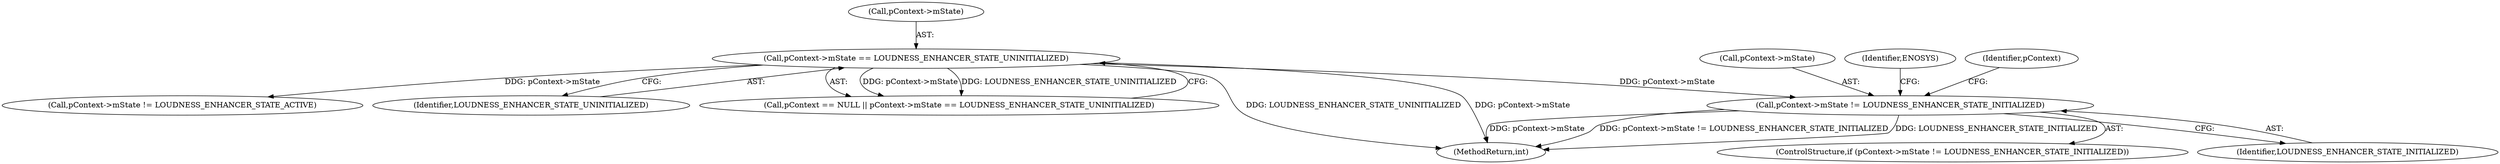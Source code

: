 digraph "0_Android_aeea52da00d210587fb3ed895de3d5f2e0264c88_3@pointer" {
"1000240" [label="(Call,pContext->mState != LOUDNESS_ENHANCER_STATE_INITIALIZED)"];
"1000121" [label="(Call,pContext->mState == LOUDNESS_ENHANCER_STATE_UNINITIALIZED)"];
"1000241" [label="(Call,pContext->mState)"];
"1000121" [label="(Call,pContext->mState == LOUDNESS_ENHANCER_STATE_UNINITIALIZED)"];
"1000240" [label="(Call,pContext->mState != LOUDNESS_ENHANCER_STATE_INITIALIZED)"];
"1000555" [label="(MethodReturn,int)"];
"1000122" [label="(Call,pContext->mState)"];
"1000248" [label="(Identifier,ENOSYS)"];
"1000279" [label="(Call,pContext->mState != LOUDNESS_ENHANCER_STATE_ACTIVE)"];
"1000239" [label="(ControlStructure,if (pContext->mState != LOUDNESS_ENHANCER_STATE_INITIALIZED))"];
"1000244" [label="(Identifier,LOUDNESS_ENHANCER_STATE_INITIALIZED)"];
"1000125" [label="(Identifier,LOUDNESS_ENHANCER_STATE_UNINITIALIZED)"];
"1000117" [label="(Call,pContext == NULL || pContext->mState == LOUDNESS_ENHANCER_STATE_UNINITIALIZED)"];
"1000251" [label="(Identifier,pContext)"];
"1000240" -> "1000239"  [label="AST: "];
"1000240" -> "1000244"  [label="CFG: "];
"1000241" -> "1000240"  [label="AST: "];
"1000244" -> "1000240"  [label="AST: "];
"1000248" -> "1000240"  [label="CFG: "];
"1000251" -> "1000240"  [label="CFG: "];
"1000240" -> "1000555"  [label="DDG: pContext->mState != LOUDNESS_ENHANCER_STATE_INITIALIZED"];
"1000240" -> "1000555"  [label="DDG: LOUDNESS_ENHANCER_STATE_INITIALIZED"];
"1000240" -> "1000555"  [label="DDG: pContext->mState"];
"1000121" -> "1000240"  [label="DDG: pContext->mState"];
"1000121" -> "1000117"  [label="AST: "];
"1000121" -> "1000125"  [label="CFG: "];
"1000122" -> "1000121"  [label="AST: "];
"1000125" -> "1000121"  [label="AST: "];
"1000117" -> "1000121"  [label="CFG: "];
"1000121" -> "1000555"  [label="DDG: LOUDNESS_ENHANCER_STATE_UNINITIALIZED"];
"1000121" -> "1000555"  [label="DDG: pContext->mState"];
"1000121" -> "1000117"  [label="DDG: pContext->mState"];
"1000121" -> "1000117"  [label="DDG: LOUDNESS_ENHANCER_STATE_UNINITIALIZED"];
"1000121" -> "1000279"  [label="DDG: pContext->mState"];
}
